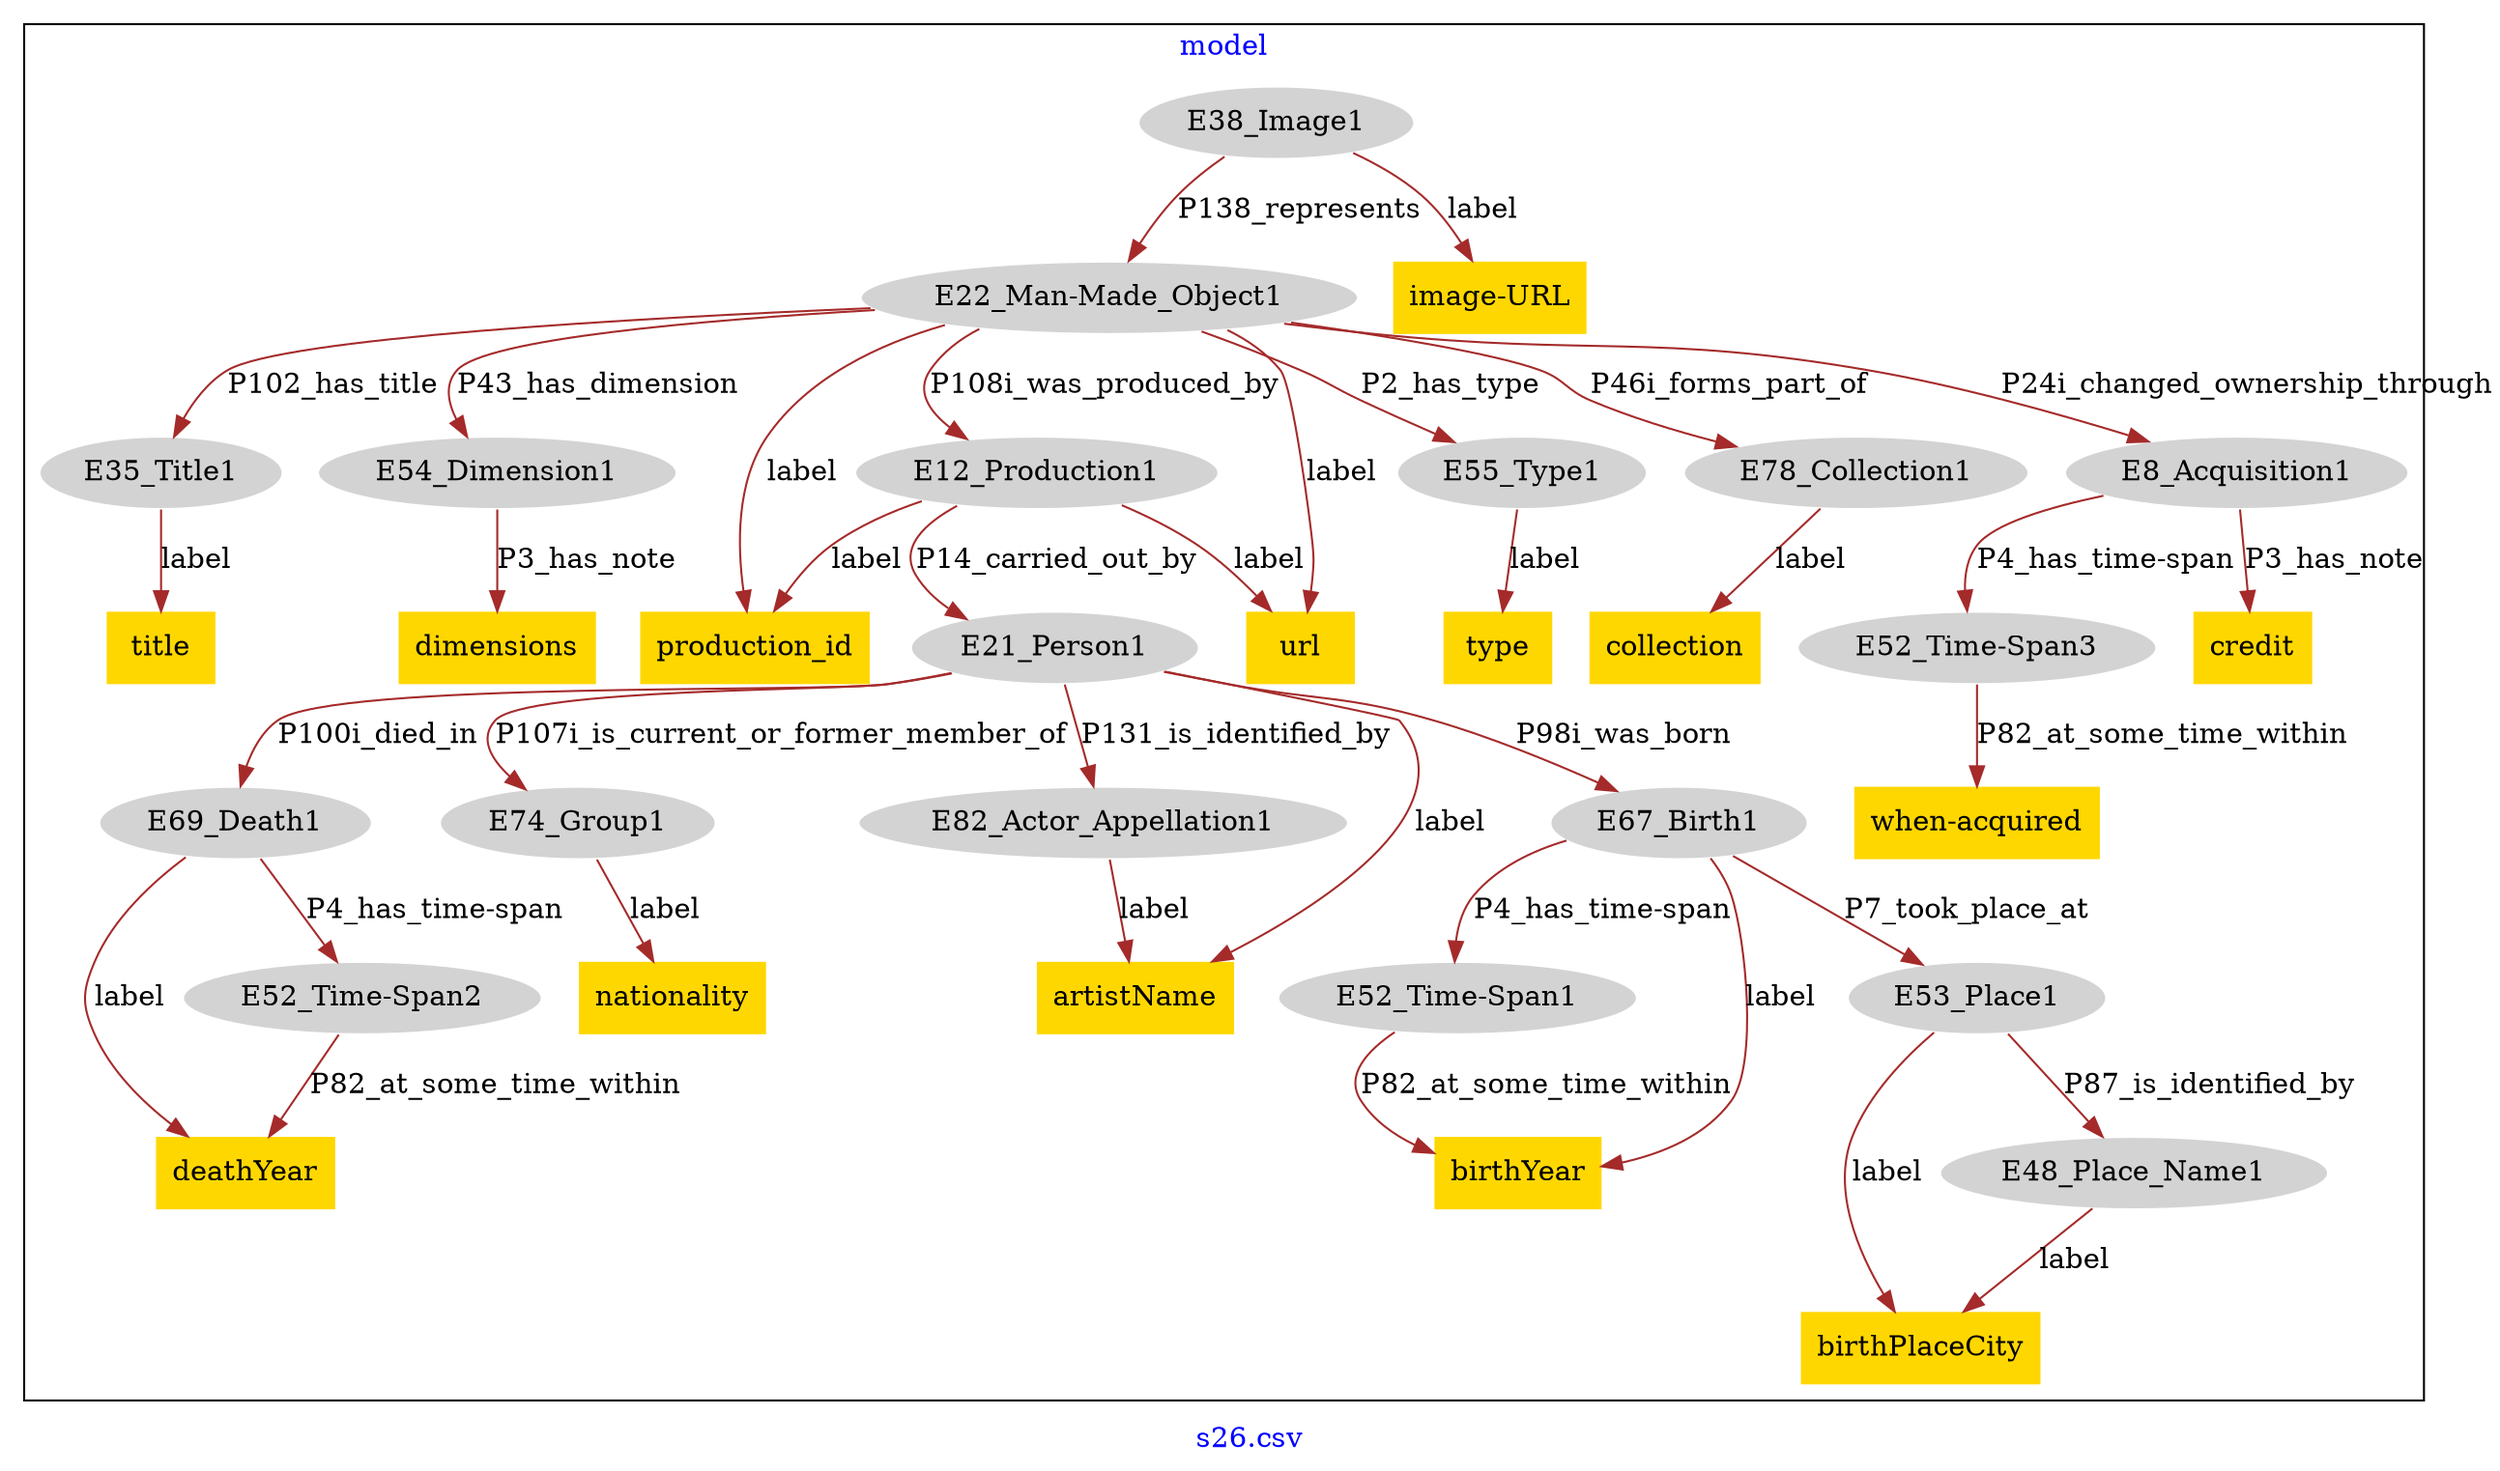 digraph n0 {
fontcolor="blue"
remincross="true"
label="s26.csv"
subgraph cluster {
label="model"
n2[style="filled",color="white",fillcolor="lightgray",label="E12_Production1"];
n3[style="filled",color="white",fillcolor="lightgray",label="E21_Person1"];
n4[style="filled",color="white",fillcolor="lightgray",label="E67_Birth1"];
n5[style="filled",color="white",fillcolor="lightgray",label="E69_Death1"];
n6[style="filled",color="white",fillcolor="lightgray",label="E74_Group1"];
n7[style="filled",color="white",fillcolor="lightgray",label="E82_Actor_Appellation1"];
n8[style="filled",color="white",fillcolor="lightgray",label="E22_Man-Made_Object1"];
n9[style="filled",color="white",fillcolor="lightgray",label="E35_Title1"];
n10[style="filled",color="white",fillcolor="lightgray",label="E54_Dimension1"];
n11[style="filled",color="white",fillcolor="lightgray",label="E55_Type1"];
n12[style="filled",color="white",fillcolor="lightgray",label="E78_Collection1"];
n13[style="filled",color="white",fillcolor="lightgray",label="E8_Acquisition1"];
n14[style="filled",color="white",fillcolor="lightgray",label="E38_Image1"];
n15[style="filled",color="white",fillcolor="lightgray",label="E53_Place1"];
n16[style="filled",color="white",fillcolor="lightgray",label="E48_Place_Name1"];
n17[style="filled",color="white",fillcolor="lightgray",label="E52_Time-Span1"];
n18[style="filled",color="white",fillcolor="lightgray",label="E52_Time-Span2"];
n19[style="filled",color="white",fillcolor="lightgray",label="E52_Time-Span3"];
n20[shape="plaintext",style="filled",fillcolor="gold",label="nationality"];
n21[shape="plaintext",style="filled",fillcolor="gold",label="when-acquired"];
n22[shape="plaintext",style="filled",fillcolor="gold",label="dimensions"];
n23[shape="plaintext",style="filled",fillcolor="gold",label="birthPlaceCity"];
n24[shape="plaintext",style="filled",fillcolor="gold",label="artistName"];
n25[shape="plaintext",style="filled",fillcolor="gold",label="birthYear"];
n26[shape="plaintext",style="filled",fillcolor="gold",label="credit"];
n27[shape="plaintext",style="filled",fillcolor="gold",label="image-URL"];
n28[shape="plaintext",style="filled",fillcolor="gold",label="deathYear"];
n29[shape="plaintext",style="filled",fillcolor="gold",label="collection"];
n30[shape="plaintext",style="filled",fillcolor="gold",label="production_id"];
n31[shape="plaintext",style="filled",fillcolor="gold",label="type"];
n32[shape="plaintext",style="filled",fillcolor="gold",label="url"];
n33[shape="plaintext",style="filled",fillcolor="gold",label="title"];
}
n2 -> n3[color="brown",fontcolor="black",label="P14_carried_out_by"]
n3 -> n4[color="brown",fontcolor="black",label="P98i_was_born"]
n3 -> n5[color="brown",fontcolor="black",label="P100i_died_in"]
n3 -> n6[color="brown",fontcolor="black",label="P107i_is_current_or_former_member_of"]
n3 -> n7[color="brown",fontcolor="black",label="P131_is_identified_by"]
n8 -> n2[color="brown",fontcolor="black",label="P108i_was_produced_by"]
n8 -> n9[color="brown",fontcolor="black",label="P102_has_title"]
n8 -> n10[color="brown",fontcolor="black",label="P43_has_dimension"]
n8 -> n11[color="brown",fontcolor="black",label="P2_has_type"]
n8 -> n12[color="brown",fontcolor="black",label="P46i_forms_part_of"]
n8 -> n13[color="brown",fontcolor="black",label="P24i_changed_ownership_through"]
n14 -> n8[color="brown",fontcolor="black",label="P138_represents"]
n15 -> n16[color="brown",fontcolor="black",label="P87_is_identified_by"]
n4 -> n17[color="brown",fontcolor="black",label="P4_has_time-span"]
n4 -> n15[color="brown",fontcolor="black",label="P7_took_place_at"]
n5 -> n18[color="brown",fontcolor="black",label="P4_has_time-span"]
n13 -> n19[color="brown",fontcolor="black",label="P4_has_time-span"]
n6 -> n20[color="brown",fontcolor="black",label="label"]
n19 -> n21[color="brown",fontcolor="black",label="P82_at_some_time_within"]
n10 -> n22[color="brown",fontcolor="black",label="P3_has_note"]
n16 -> n23[color="brown",fontcolor="black",label="label"]
n7 -> n24[color="brown",fontcolor="black",label="label"]
n17 -> n25[color="brown",fontcolor="black",label="P82_at_some_time_within"]
n13 -> n26[color="brown",fontcolor="black",label="P3_has_note"]
n14 -> n27[color="brown",fontcolor="black",label="label"]
n18 -> n28[color="brown",fontcolor="black",label="P82_at_some_time_within"]
n12 -> n29[color="brown",fontcolor="black",label="label"]
n2 -> n30[color="brown",fontcolor="black",label="label"]
n11 -> n31[color="brown",fontcolor="black",label="label"]
n2 -> n32[color="brown",fontcolor="black",label="label"]
n9 -> n33[color="brown",fontcolor="black",label="label"]
n8 -> n32[color="brown",fontcolor="black",label="label"]
n3 -> n24[color="brown",fontcolor="black",label="label"]
n4 -> n25[color="brown",fontcolor="black",label="label"]
n15 -> n23[color="brown",fontcolor="black",label="label"]
n5 -> n28[color="brown",fontcolor="black",label="label"]
n8 -> n30[color="brown",fontcolor="black",label="label"]
}

